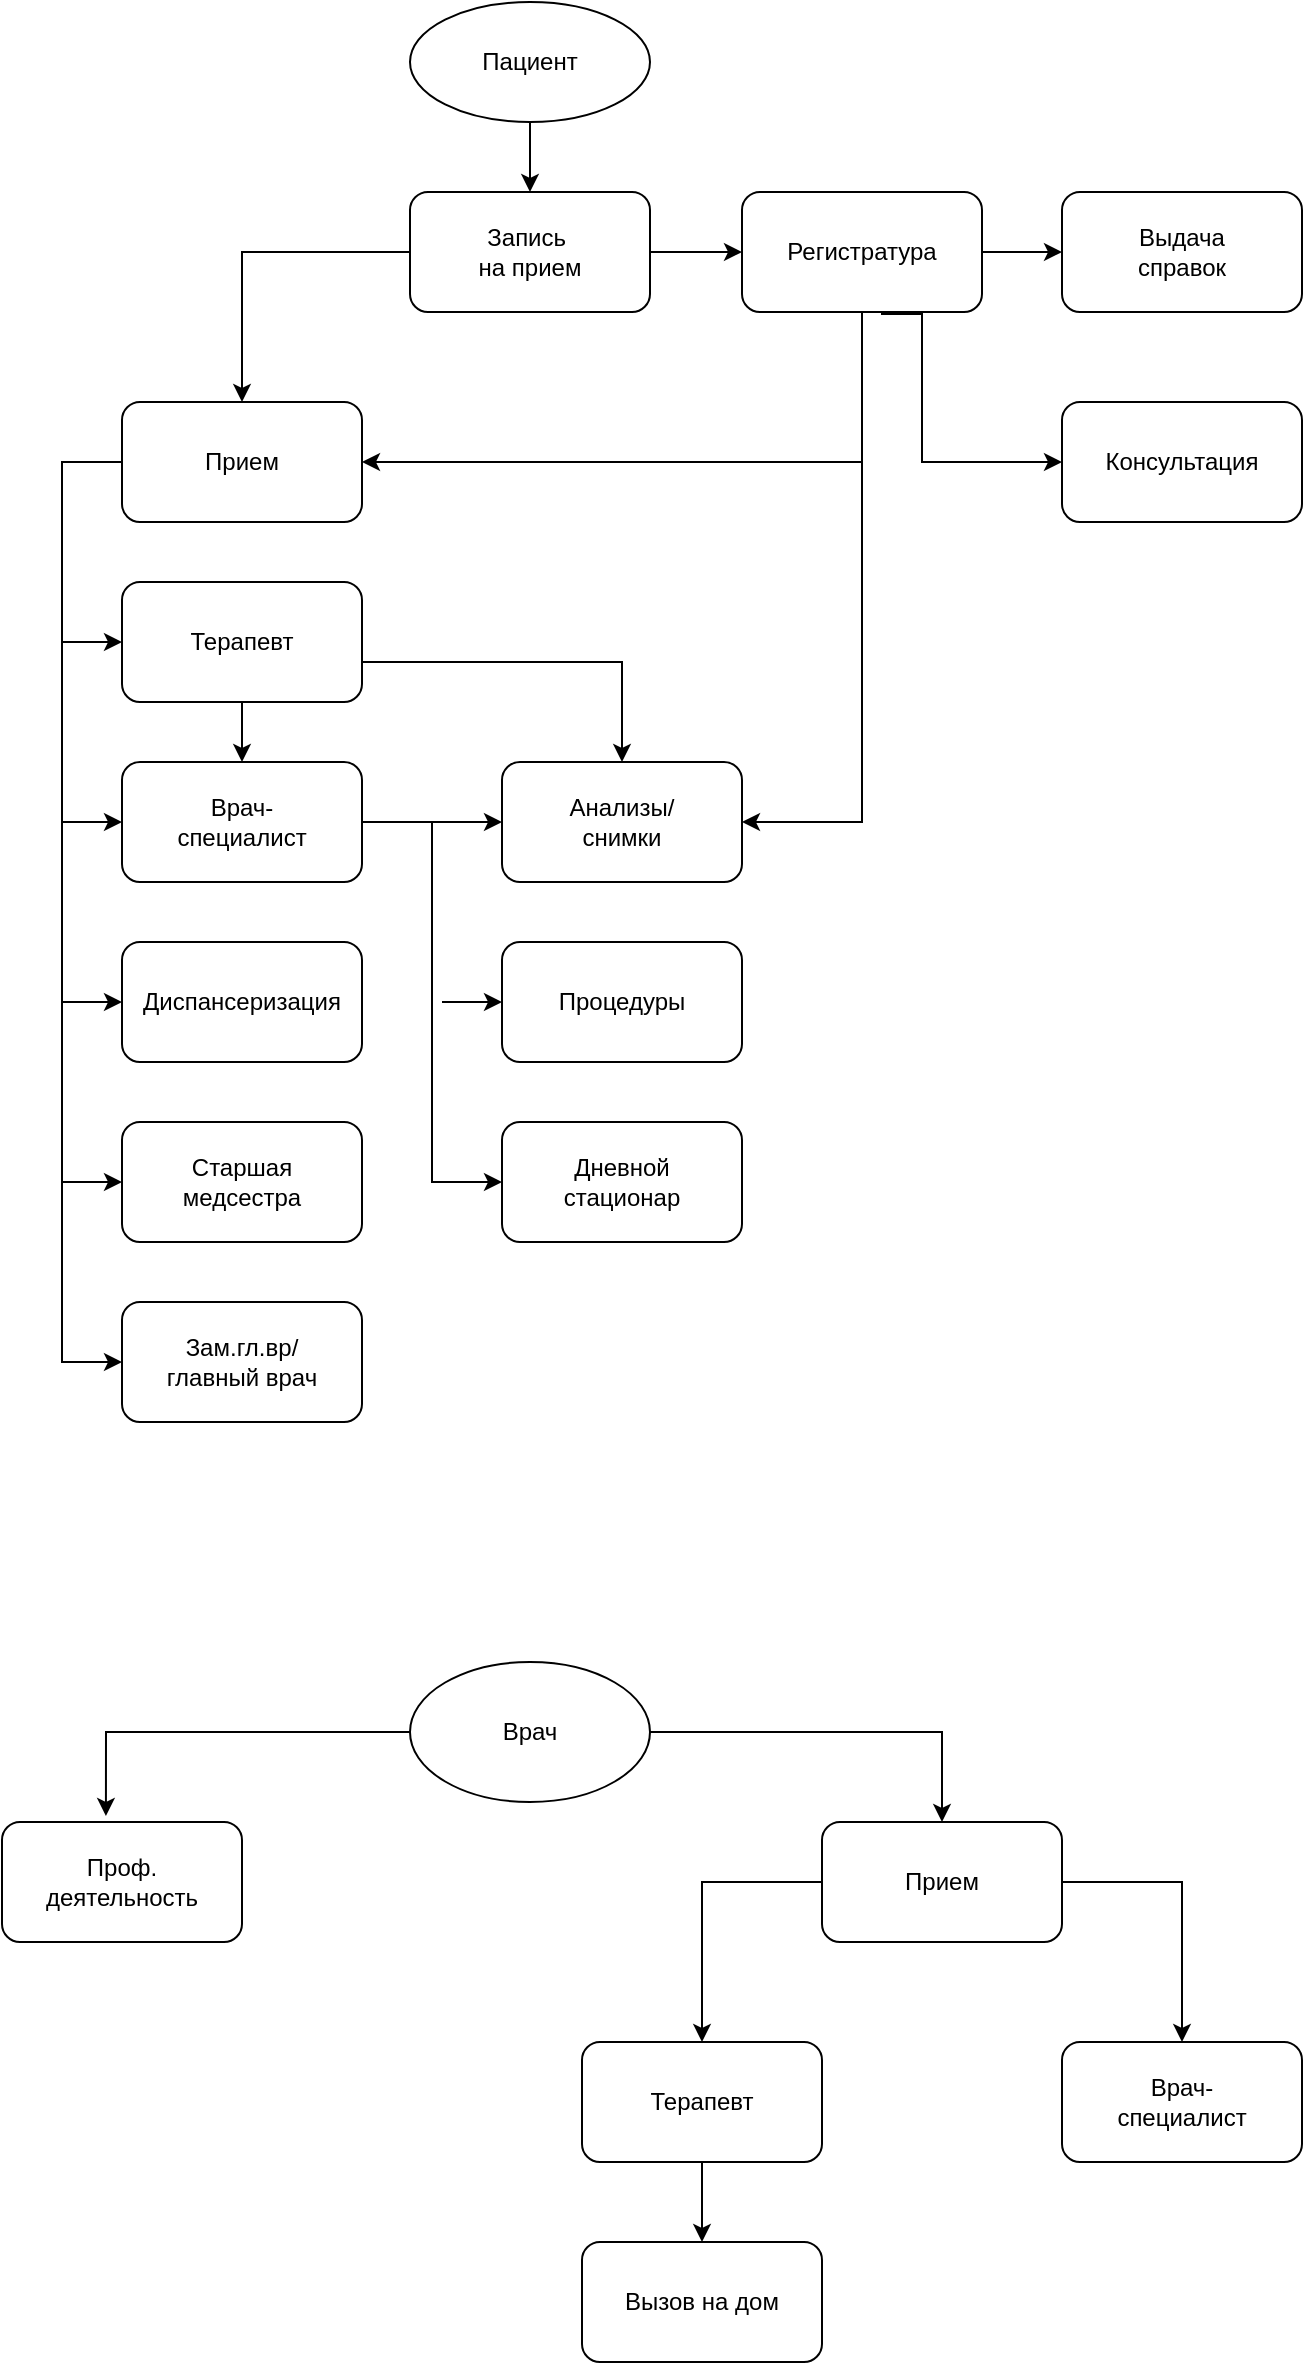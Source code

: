 <mxfile version="21.6.5" type="device">
  <diagram name="Страница 1" id="Rvhk5PthQ6XHbSeJRO9w">
    <mxGraphModel dx="1114" dy="2023" grid="1" gridSize="10" guides="1" tooltips="1" connect="1" arrows="1" fold="1" page="1" pageScale="1" pageWidth="827" pageHeight="1169" math="0" shadow="0">
      <root>
        <mxCell id="0" />
        <mxCell id="1" parent="0" />
        <mxCell id="SbqMLIWRrSxhHvVzDSS_-4" value="" style="edgeStyle=orthogonalEdgeStyle;rounded=0;orthogonalLoop=1;jettySize=auto;html=1;" edge="1" parent="1" source="SbqMLIWRrSxhHvVzDSS_-1" target="SbqMLIWRrSxhHvVzDSS_-2">
          <mxGeometry relative="1" as="geometry" />
        </mxCell>
        <mxCell id="SbqMLIWRrSxhHvVzDSS_-1" value="Пациент" style="ellipse;whiteSpace=wrap;html=1;" vertex="1" parent="1">
          <mxGeometry x="354" y="-20" width="120" height="60" as="geometry" />
        </mxCell>
        <mxCell id="SbqMLIWRrSxhHvVzDSS_-8" value="" style="edgeStyle=orthogonalEdgeStyle;rounded=0;orthogonalLoop=1;jettySize=auto;html=1;" edge="1" parent="1" source="SbqMLIWRrSxhHvVzDSS_-2" target="SbqMLIWRrSxhHvVzDSS_-5">
          <mxGeometry relative="1" as="geometry" />
        </mxCell>
        <mxCell id="SbqMLIWRrSxhHvVzDSS_-11" style="edgeStyle=orthogonalEdgeStyle;rounded=0;orthogonalLoop=1;jettySize=auto;html=1;entryX=0.5;entryY=0;entryDx=0;entryDy=0;" edge="1" parent="1" source="SbqMLIWRrSxhHvVzDSS_-2" target="SbqMLIWRrSxhHvVzDSS_-9">
          <mxGeometry relative="1" as="geometry" />
        </mxCell>
        <mxCell id="SbqMLIWRrSxhHvVzDSS_-2" value="Запись&amp;nbsp;&lt;br&gt;на прием" style="rounded=1;whiteSpace=wrap;html=1;" vertex="1" parent="1">
          <mxGeometry x="354" y="75" width="120" height="60" as="geometry" />
        </mxCell>
        <mxCell id="SbqMLIWRrSxhHvVzDSS_-64" style="edgeStyle=orthogonalEdgeStyle;rounded=0;orthogonalLoop=1;jettySize=auto;html=1;entryX=1;entryY=0.5;entryDx=0;entryDy=0;" edge="1" parent="1" source="SbqMLIWRrSxhHvVzDSS_-5" target="SbqMLIWRrSxhHvVzDSS_-45">
          <mxGeometry relative="1" as="geometry" />
        </mxCell>
        <mxCell id="SbqMLIWRrSxhHvVzDSS_-69" value="" style="edgeStyle=orthogonalEdgeStyle;rounded=0;orthogonalLoop=1;jettySize=auto;html=1;" edge="1" parent="1" source="SbqMLIWRrSxhHvVzDSS_-5" target="SbqMLIWRrSxhHvVzDSS_-67">
          <mxGeometry relative="1" as="geometry" />
        </mxCell>
        <mxCell id="SbqMLIWRrSxhHvVzDSS_-73" style="edgeStyle=orthogonalEdgeStyle;rounded=0;orthogonalLoop=1;jettySize=auto;html=1;entryX=0;entryY=0.5;entryDx=0;entryDy=0;" edge="1" parent="1" target="SbqMLIWRrSxhHvVzDSS_-68">
          <mxGeometry relative="1" as="geometry">
            <mxPoint x="590" y="135" as="sourcePoint" />
            <mxPoint x="630" y="240" as="targetPoint" />
            <Array as="points">
              <mxPoint x="590" y="136" />
              <mxPoint x="610" y="136" />
              <mxPoint x="610" y="210" />
            </Array>
          </mxGeometry>
        </mxCell>
        <mxCell id="SbqMLIWRrSxhHvVzDSS_-5" value="Регистратура" style="rounded=1;whiteSpace=wrap;html=1;" vertex="1" parent="1">
          <mxGeometry x="520" y="75" width="120" height="60" as="geometry" />
        </mxCell>
        <mxCell id="SbqMLIWRrSxhHvVzDSS_-36" style="edgeStyle=orthogonalEdgeStyle;rounded=0;orthogonalLoop=1;jettySize=auto;html=1;entryX=0;entryY=0.5;entryDx=0;entryDy=0;" edge="1" parent="1" source="SbqMLIWRrSxhHvVzDSS_-9" target="SbqMLIWRrSxhHvVzDSS_-25">
          <mxGeometry relative="1" as="geometry">
            <Array as="points">
              <mxPoint x="180" y="210" />
              <mxPoint x="180" y="660" />
            </Array>
          </mxGeometry>
        </mxCell>
        <mxCell id="SbqMLIWRrSxhHvVzDSS_-9" value="Прием" style="rounded=1;whiteSpace=wrap;html=1;" vertex="1" parent="1">
          <mxGeometry x="210" y="180" width="120" height="60" as="geometry" />
        </mxCell>
        <mxCell id="SbqMLIWRrSxhHvVzDSS_-49" value="" style="edgeStyle=orthogonalEdgeStyle;rounded=0;orthogonalLoop=1;jettySize=auto;html=1;" edge="1" parent="1" source="SbqMLIWRrSxhHvVzDSS_-13" target="SbqMLIWRrSxhHvVzDSS_-15">
          <mxGeometry relative="1" as="geometry" />
        </mxCell>
        <mxCell id="SbqMLIWRrSxhHvVzDSS_-51" value="" style="edgeStyle=orthogonalEdgeStyle;rounded=0;orthogonalLoop=1;jettySize=auto;html=1;" edge="1" parent="1" source="SbqMLIWRrSxhHvVzDSS_-13" target="SbqMLIWRrSxhHvVzDSS_-45">
          <mxGeometry relative="1" as="geometry">
            <Array as="points">
              <mxPoint x="340" y="310" />
              <mxPoint x="340" y="310" />
            </Array>
          </mxGeometry>
        </mxCell>
        <mxCell id="SbqMLIWRrSxhHvVzDSS_-13" value="Терапевт" style="rounded=1;whiteSpace=wrap;html=1;" vertex="1" parent="1">
          <mxGeometry x="210" y="270" width="120" height="60" as="geometry" />
        </mxCell>
        <mxCell id="SbqMLIWRrSxhHvVzDSS_-60" style="edgeStyle=orthogonalEdgeStyle;rounded=0;orthogonalLoop=1;jettySize=auto;html=1;entryX=0;entryY=0.5;entryDx=0;entryDy=0;" edge="1" parent="1" source="SbqMLIWRrSxhHvVzDSS_-15" target="SbqMLIWRrSxhHvVzDSS_-47">
          <mxGeometry relative="1" as="geometry" />
        </mxCell>
        <mxCell id="SbqMLIWRrSxhHvVzDSS_-15" value="Врач-&lt;br&gt;специалист" style="rounded=1;whiteSpace=wrap;html=1;" vertex="1" parent="1">
          <mxGeometry x="210" y="360" width="120" height="60" as="geometry" />
        </mxCell>
        <mxCell id="SbqMLIWRrSxhHvVzDSS_-21" value="Диспансеризация" style="rounded=1;whiteSpace=wrap;html=1;" vertex="1" parent="1">
          <mxGeometry x="210" y="450" width="120" height="60" as="geometry" />
        </mxCell>
        <mxCell id="SbqMLIWRrSxhHvVzDSS_-24" value="Старшая&lt;br&gt;медсестра" style="rounded=1;whiteSpace=wrap;html=1;" vertex="1" parent="1">
          <mxGeometry x="210" y="540" width="120" height="60" as="geometry" />
        </mxCell>
        <mxCell id="SbqMLIWRrSxhHvVzDSS_-25" value="Зам.гл.вр/&lt;br&gt;главный врач" style="rounded=1;whiteSpace=wrap;html=1;" vertex="1" parent="1">
          <mxGeometry x="210" y="630" width="120" height="60" as="geometry" />
        </mxCell>
        <mxCell id="SbqMLIWRrSxhHvVzDSS_-38" value="" style="endArrow=classic;html=1;rounded=0;entryX=0;entryY=0.5;entryDx=0;entryDy=0;" edge="1" parent="1" target="SbqMLIWRrSxhHvVzDSS_-13">
          <mxGeometry width="50" height="50" relative="1" as="geometry">
            <mxPoint x="180" y="300" as="sourcePoint" />
            <mxPoint x="470" y="480" as="targetPoint" />
          </mxGeometry>
        </mxCell>
        <mxCell id="SbqMLIWRrSxhHvVzDSS_-39" value="" style="endArrow=classic;html=1;rounded=0;entryX=0;entryY=0.5;entryDx=0;entryDy=0;" edge="1" parent="1" target="SbqMLIWRrSxhHvVzDSS_-15">
          <mxGeometry width="50" height="50" relative="1" as="geometry">
            <mxPoint x="180" y="390" as="sourcePoint" />
            <mxPoint x="470" y="480" as="targetPoint" />
          </mxGeometry>
        </mxCell>
        <mxCell id="SbqMLIWRrSxhHvVzDSS_-40" value="" style="endArrow=classic;html=1;rounded=0;" edge="1" parent="1">
          <mxGeometry width="50" height="50" relative="1" as="geometry">
            <mxPoint x="180" y="480" as="sourcePoint" />
            <mxPoint x="210" y="480" as="targetPoint" />
          </mxGeometry>
        </mxCell>
        <mxCell id="SbqMLIWRrSxhHvVzDSS_-42" value="" style="endArrow=classic;html=1;rounded=0;entryX=0;entryY=0.5;entryDx=0;entryDy=0;" edge="1" parent="1" target="SbqMLIWRrSxhHvVzDSS_-24">
          <mxGeometry width="50" height="50" relative="1" as="geometry">
            <mxPoint x="180" y="570" as="sourcePoint" />
            <mxPoint x="200" y="570" as="targetPoint" />
          </mxGeometry>
        </mxCell>
        <mxCell id="SbqMLIWRrSxhHvVzDSS_-44" style="edgeStyle=orthogonalEdgeStyle;rounded=0;orthogonalLoop=1;jettySize=auto;html=1;exitX=0.5;exitY=1;exitDx=0;exitDy=0;" edge="1" parent="1" source="SbqMLIWRrSxhHvVzDSS_-1" target="SbqMLIWRrSxhHvVzDSS_-1">
          <mxGeometry relative="1" as="geometry" />
        </mxCell>
        <mxCell id="SbqMLIWRrSxhHvVzDSS_-45" value="Анализы/&lt;br&gt;снимки" style="rounded=1;whiteSpace=wrap;html=1;" vertex="1" parent="1">
          <mxGeometry x="400" y="360" width="120" height="60" as="geometry" />
        </mxCell>
        <mxCell id="SbqMLIWRrSxhHvVzDSS_-46" value="Процедуры" style="rounded=1;whiteSpace=wrap;html=1;" vertex="1" parent="1">
          <mxGeometry x="400" y="450" width="120" height="60" as="geometry" />
        </mxCell>
        <mxCell id="SbqMLIWRrSxhHvVzDSS_-47" value="Дневной&lt;br&gt;стационар" style="rounded=1;whiteSpace=wrap;html=1;" vertex="1" parent="1">
          <mxGeometry x="400" y="540" width="120" height="60" as="geometry" />
        </mxCell>
        <mxCell id="SbqMLIWRrSxhHvVzDSS_-62" value="" style="endArrow=classic;html=1;rounded=0;entryX=0;entryY=0.5;entryDx=0;entryDy=0;" edge="1" parent="1" target="SbqMLIWRrSxhHvVzDSS_-45">
          <mxGeometry width="50" height="50" relative="1" as="geometry">
            <mxPoint x="360" y="390" as="sourcePoint" />
            <mxPoint x="450" y="340" as="targetPoint" />
          </mxGeometry>
        </mxCell>
        <mxCell id="SbqMLIWRrSxhHvVzDSS_-63" value="" style="endArrow=classic;html=1;rounded=0;entryX=0;entryY=0.5;entryDx=0;entryDy=0;" edge="1" parent="1" target="SbqMLIWRrSxhHvVzDSS_-46">
          <mxGeometry width="50" height="50" relative="1" as="geometry">
            <mxPoint x="370" y="480" as="sourcePoint" />
            <mxPoint x="450" y="340" as="targetPoint" />
            <Array as="points">
              <mxPoint x="370" y="480" />
            </Array>
          </mxGeometry>
        </mxCell>
        <mxCell id="SbqMLIWRrSxhHvVzDSS_-66" value="" style="endArrow=classic;html=1;rounded=0;entryX=1;entryY=0.5;entryDx=0;entryDy=0;" edge="1" parent="1" target="SbqMLIWRrSxhHvVzDSS_-9">
          <mxGeometry width="50" height="50" relative="1" as="geometry">
            <mxPoint x="580" y="210" as="sourcePoint" />
            <mxPoint x="450" y="340" as="targetPoint" />
          </mxGeometry>
        </mxCell>
        <mxCell id="SbqMLIWRrSxhHvVzDSS_-67" value="Выдача&lt;br&gt;справок" style="rounded=1;whiteSpace=wrap;html=1;" vertex="1" parent="1">
          <mxGeometry x="680" y="75" width="120" height="60" as="geometry" />
        </mxCell>
        <mxCell id="SbqMLIWRrSxhHvVzDSS_-68" value="Консультация" style="rounded=1;whiteSpace=wrap;html=1;" vertex="1" parent="1">
          <mxGeometry x="680" y="180" width="120" height="60" as="geometry" />
        </mxCell>
        <mxCell id="SbqMLIWRrSxhHvVzDSS_-82" style="edgeStyle=orthogonalEdgeStyle;rounded=0;orthogonalLoop=1;jettySize=auto;html=1;entryX=0.433;entryY=-0.05;entryDx=0;entryDy=0;entryPerimeter=0;" edge="1" parent="1" source="SbqMLIWRrSxhHvVzDSS_-74" target="SbqMLIWRrSxhHvVzDSS_-80">
          <mxGeometry relative="1" as="geometry" />
        </mxCell>
        <mxCell id="SbqMLIWRrSxhHvVzDSS_-83" style="edgeStyle=orthogonalEdgeStyle;rounded=0;orthogonalLoop=1;jettySize=auto;html=1;entryX=0.5;entryY=0;entryDx=0;entryDy=0;" edge="1" parent="1" source="SbqMLIWRrSxhHvVzDSS_-74" target="SbqMLIWRrSxhHvVzDSS_-75">
          <mxGeometry relative="1" as="geometry" />
        </mxCell>
        <mxCell id="SbqMLIWRrSxhHvVzDSS_-74" value="Врач" style="ellipse;whiteSpace=wrap;html=1;" vertex="1" parent="1">
          <mxGeometry x="354" y="810" width="120" height="70" as="geometry" />
        </mxCell>
        <mxCell id="SbqMLIWRrSxhHvVzDSS_-84" style="edgeStyle=orthogonalEdgeStyle;rounded=0;orthogonalLoop=1;jettySize=auto;html=1;entryX=0.5;entryY=0;entryDx=0;entryDy=0;" edge="1" parent="1" source="SbqMLIWRrSxhHvVzDSS_-75" target="SbqMLIWRrSxhHvVzDSS_-78">
          <mxGeometry relative="1" as="geometry">
            <Array as="points">
              <mxPoint x="500" y="920" />
            </Array>
          </mxGeometry>
        </mxCell>
        <mxCell id="SbqMLIWRrSxhHvVzDSS_-85" style="edgeStyle=orthogonalEdgeStyle;rounded=0;orthogonalLoop=1;jettySize=auto;html=1;entryX=0.5;entryY=0;entryDx=0;entryDy=0;" edge="1" parent="1" source="SbqMLIWRrSxhHvVzDSS_-75" target="SbqMLIWRrSxhHvVzDSS_-79">
          <mxGeometry relative="1" as="geometry">
            <Array as="points">
              <mxPoint x="740" y="920" />
            </Array>
          </mxGeometry>
        </mxCell>
        <mxCell id="SbqMLIWRrSxhHvVzDSS_-75" value="Прием" style="rounded=1;whiteSpace=wrap;html=1;" vertex="1" parent="1">
          <mxGeometry x="560" y="890" width="120" height="60" as="geometry" />
        </mxCell>
        <mxCell id="SbqMLIWRrSxhHvVzDSS_-87" value="" style="edgeStyle=orthogonalEdgeStyle;rounded=0;orthogonalLoop=1;jettySize=auto;html=1;" edge="1" parent="1" source="SbqMLIWRrSxhHvVzDSS_-78" target="SbqMLIWRrSxhHvVzDSS_-86">
          <mxGeometry relative="1" as="geometry" />
        </mxCell>
        <mxCell id="SbqMLIWRrSxhHvVzDSS_-78" value="Терапевт" style="rounded=1;whiteSpace=wrap;html=1;" vertex="1" parent="1">
          <mxGeometry x="440" y="1000" width="120" height="60" as="geometry" />
        </mxCell>
        <mxCell id="SbqMLIWRrSxhHvVzDSS_-79" value="Врач-&lt;br&gt;специалист" style="rounded=1;whiteSpace=wrap;html=1;" vertex="1" parent="1">
          <mxGeometry x="680" y="1000" width="120" height="60" as="geometry" />
        </mxCell>
        <mxCell id="SbqMLIWRrSxhHvVzDSS_-80" value="Проф.&lt;br&gt;деятельность" style="rounded=1;whiteSpace=wrap;html=1;" vertex="1" parent="1">
          <mxGeometry x="150" y="890" width="120" height="60" as="geometry" />
        </mxCell>
        <mxCell id="SbqMLIWRrSxhHvVzDSS_-86" value="Вызов на дом" style="rounded=1;whiteSpace=wrap;html=1;" vertex="1" parent="1">
          <mxGeometry x="440" y="1100" width="120" height="60" as="geometry" />
        </mxCell>
      </root>
    </mxGraphModel>
  </diagram>
</mxfile>
